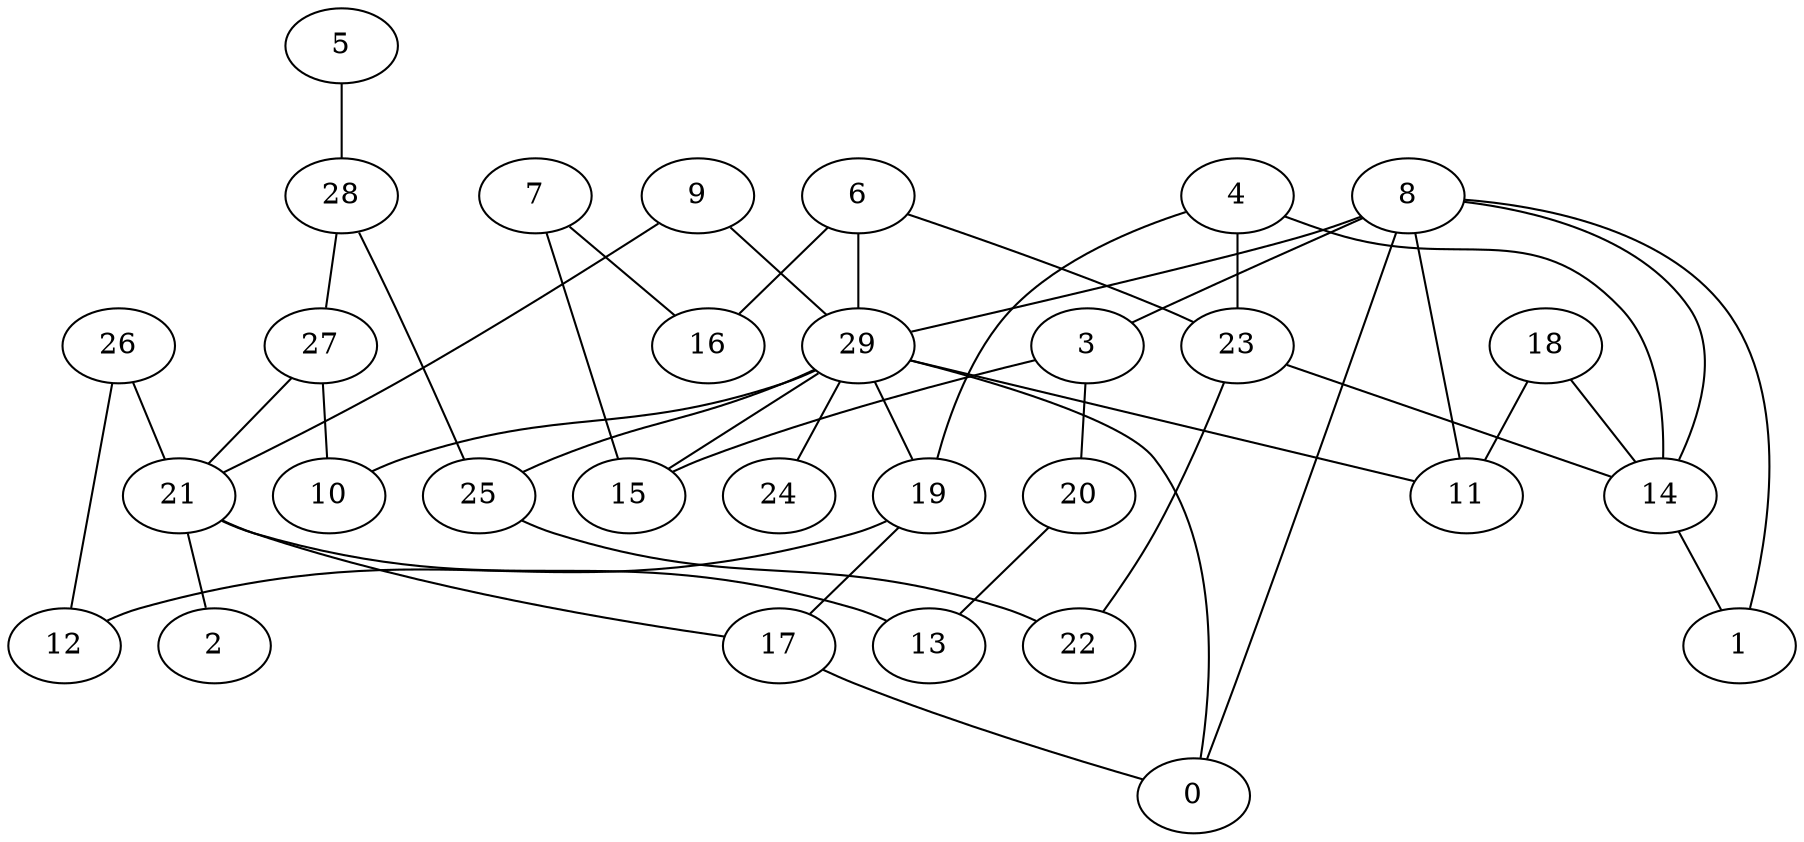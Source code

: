 digraph GG_graph {

subgraph G_graph {
edge [color = black]
"26" -> "12" [dir = none]
"26" -> "21" [dir = none]
"14" -> "1" [dir = none]
"23" -> "22" [dir = none]
"23" -> "14" [dir = none]
"21" -> "13" [dir = none]
"21" -> "2" [dir = none]
"21" -> "17" [dir = none]
"20" -> "13" [dir = none]
"6" -> "23" [dir = none]
"6" -> "16" [dir = none]
"6" -> "29" [dir = none]
"8" -> "3" [dir = none]
"8" -> "29" [dir = none]
"27" -> "10" [dir = none]
"9" -> "21" [dir = none]
"9" -> "29" [dir = none]
"29" -> "24" [dir = none]
"29" -> "11" [dir = none]
"29" -> "19" [dir = none]
"29" -> "10" [dir = none]
"29" -> "0" [dir = none]
"29" -> "25" [dir = none]
"28" -> "25" [dir = none]
"7" -> "15" [dir = none]
"7" -> "16" [dir = none]
"5" -> "28" [dir = none]
"18" -> "14" [dir = none]
"4" -> "14" [dir = none]
"25" -> "22" [dir = none]
"29" -> "15" [dir = none]
"4" -> "23" [dir = none]
"3" -> "15" [dir = none]
"8" -> "1" [dir = none]
"8" -> "14" [dir = none]
"19" -> "12" [dir = none]
"28" -> "27" [dir = none]
"3" -> "20" [dir = none]
"4" -> "19" [dir = none]
"27" -> "21" [dir = none]
"19" -> "17" [dir = none]
"18" -> "11" [dir = none]
"8" -> "0" [dir = none]
"8" -> "11" [dir = none]
"17" -> "0" [dir = none]
}

}

